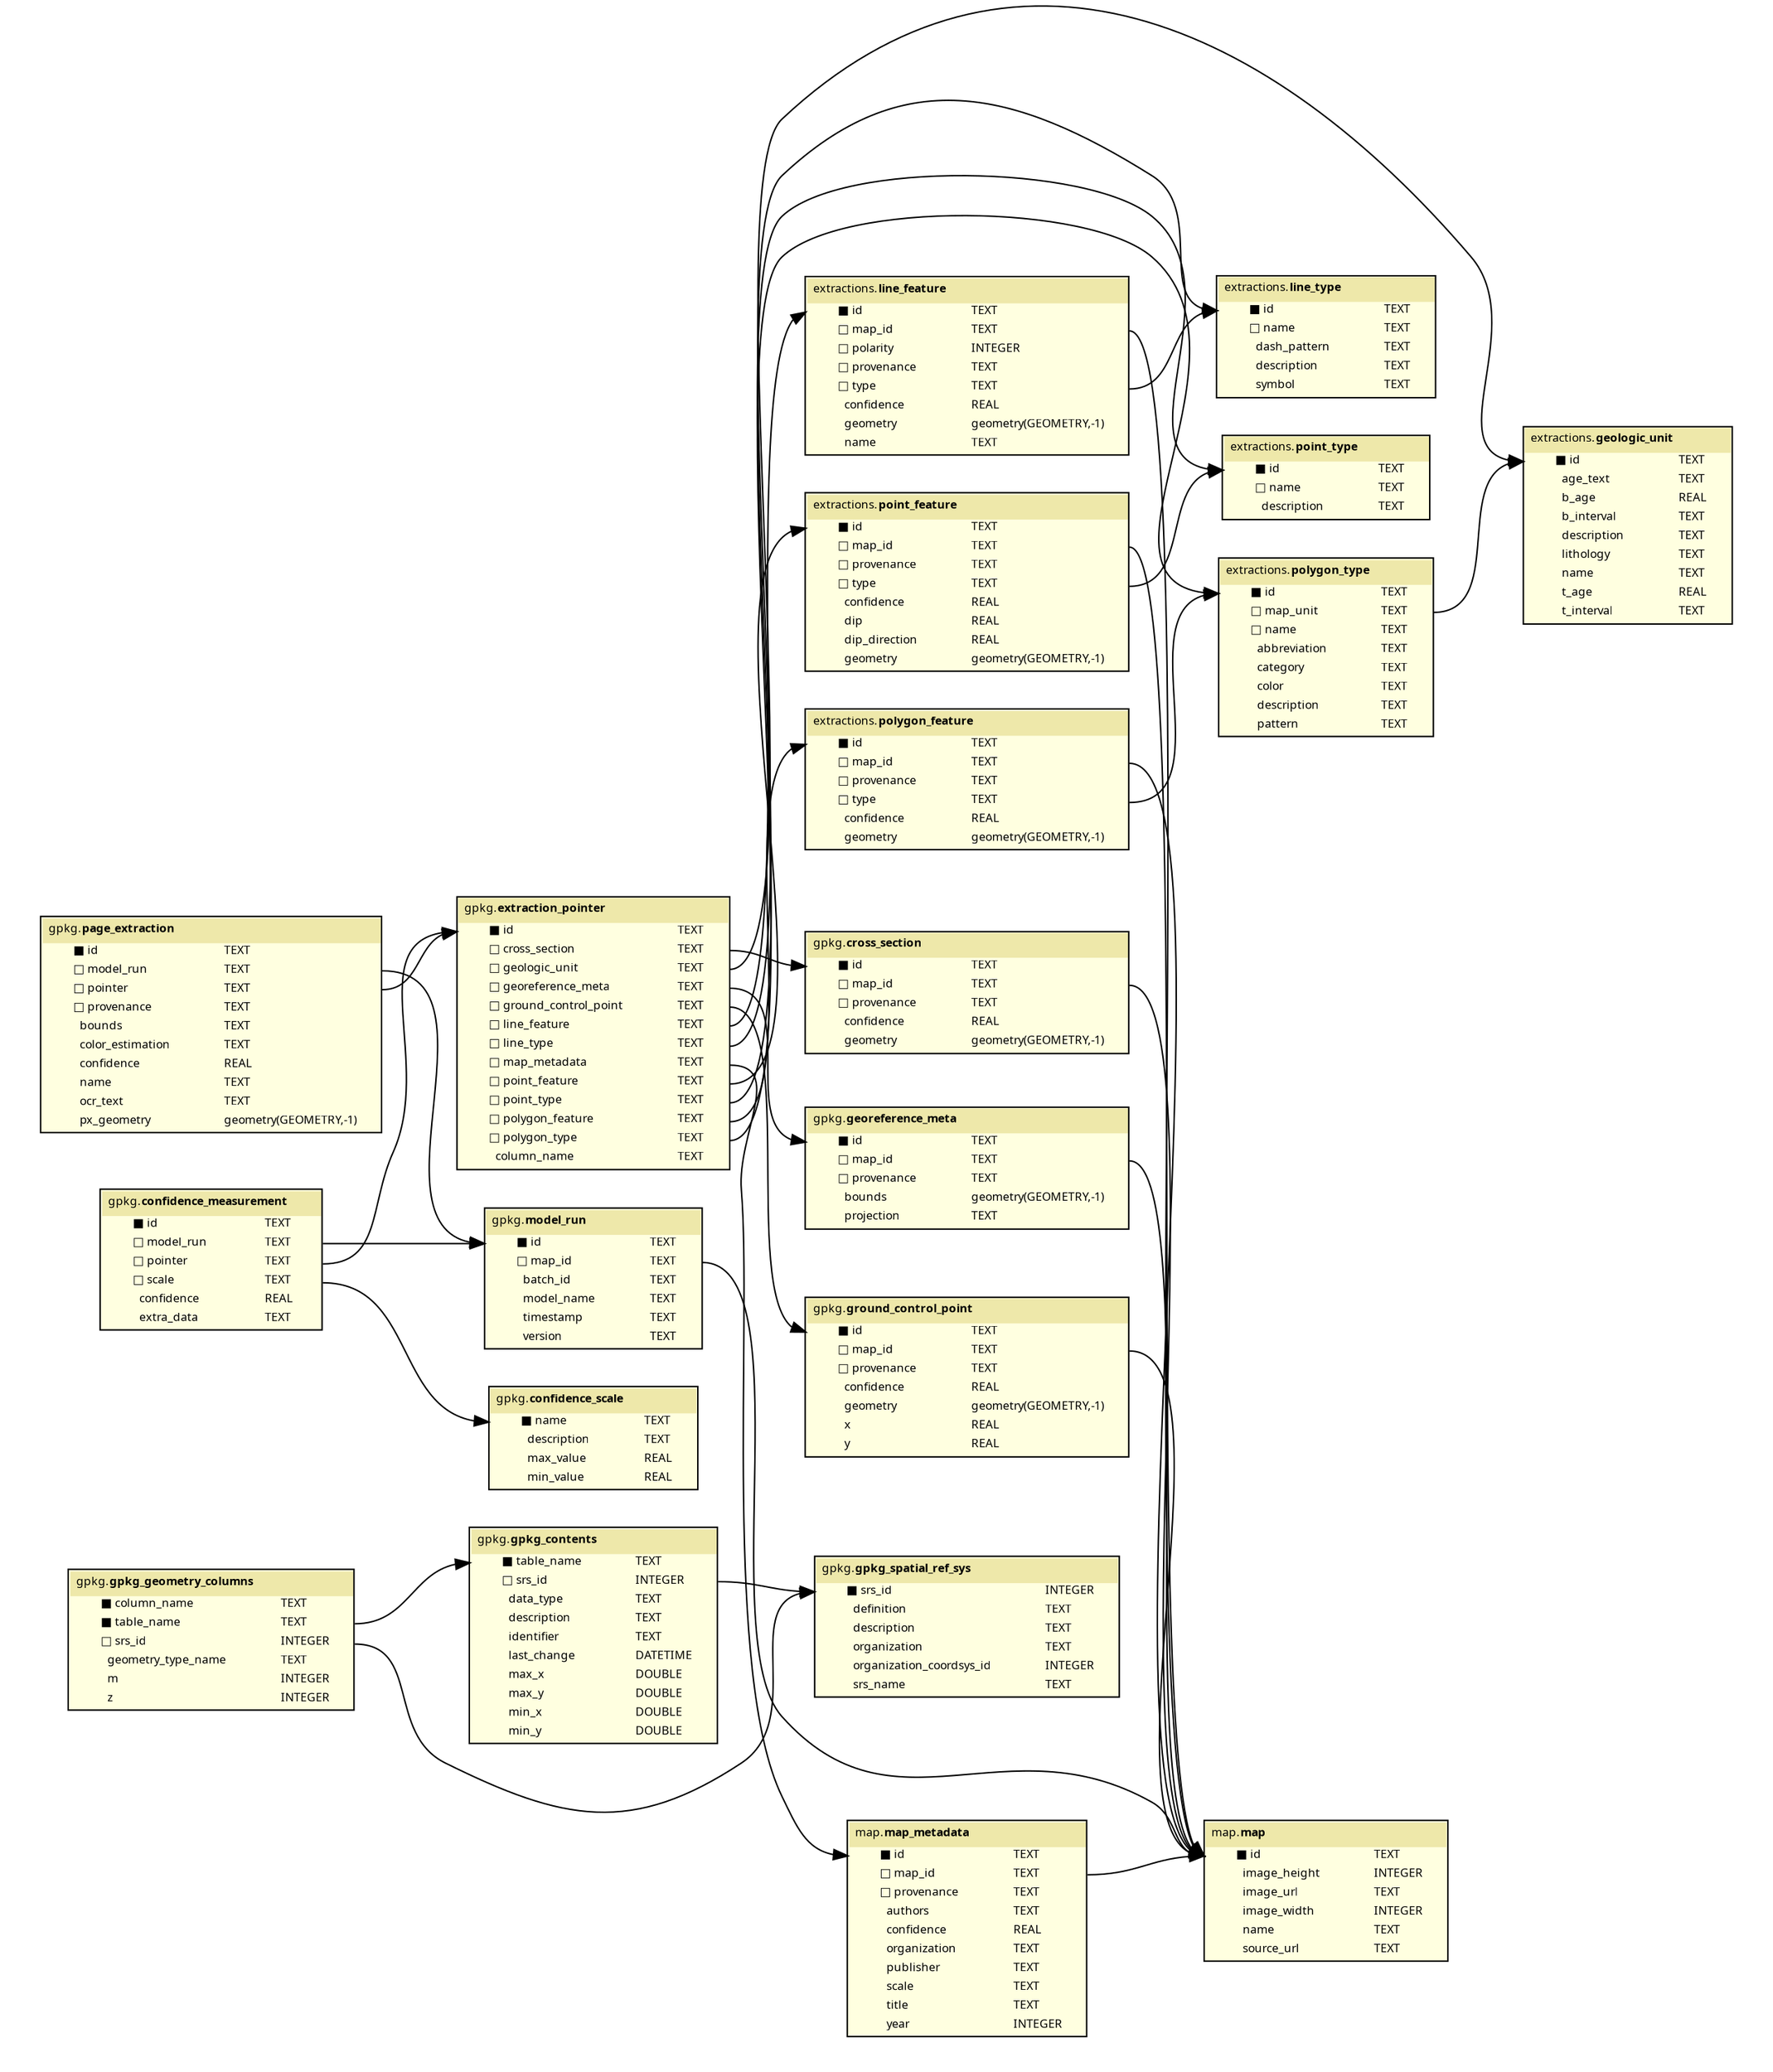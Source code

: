 /*
 Incorporating fixes from
 https://spin.atomicobject.com/2017/11/15/table-rel-diagrams-graphviz/
*/
digraph G {
  fontname = "Fira Code Regular"
  fontsize = 8
  rankdir=LR
  concentrate=true

  node [
      fontname = "Fira Code Regular"
      fontsize = 8
      shape = "plaintext"
  ]

  edge [
      fontname = "Fira Code Regular"
      fontsize = 8
  ]

subgraph cluster_1 {
    color=invis;
    model_run [label=<
    <table bgcolor="lightyellow" border="1" cellborder="0" cellspacing="0">
      <tr>
        <td colspan="2" cellpadding="4" align="left" bgcolor="palegoldenrod"><font face="Fira Code Regular" color="black">gpkg.</font><font face="Fira Code Bold" color="black">model_run</font>
        </td>
      </tr><tr>
      <td align="left" border="0" port="id_in">
        <font face="Fira Code Medium">■ id</font>
      </td>
      <td align="left" port="id_out">
        <font face="Fira Code Regular">TEXT</font>
      </td>
    </tr> <tr>
      <td align="left" border="0" port="map_id_in">
        <font face="Fira Code Medium">□ map_id</font>
      </td>
      <td align="left" port="map_id_out">
        <font face="Fira Code Regular">TEXT</font>
      </td>
    </tr> <tr>
      <td align="left" border="0" port="batch_id_in">
        <font face="Fira Code Medium">  batch_id</font>
      </td>
      <td align="left" port="batch_id_out">
        <font face="Fira Code Regular">TEXT</font>
      </td>
    </tr> <tr>
      <td align="left" border="0" port="model_name_in">
        <font face="Fira Code Medium">  model_name</font>
      </td>
      <td align="left" port="model_name_out">
        <font face="Fira Code Regular">TEXT</font>
      </td>
    </tr> <tr>
      <td align="left" border="0" port="timestamp_in">
        <font face="Fira Code Medium">  timestamp</font>
      </td>
      <td align="left" port="timestamp_out">
        <font face="Fira Code Regular">TEXT</font>
      </td>
    </tr> <tr>
      <td align="left" border="0" port="version_in">
        <font face="Fira Code Medium">  version</font>
      </td>
      <td align="left" port="version_out">
        <font face="Fira Code Regular">TEXT</font>
      </td>
    </tr>
    </table>
    >]

    confidence_scale [label=<
    <table bgcolor="lightyellow" border="1" cellborder="0" cellspacing="0">
      <tr>
        <td colspan="2" cellpadding="4" align="left" bgcolor="palegoldenrod"><font face="Fira Code Regular" color="black">gpkg.</font><font face="Fira Code Bold" color="black">confidence_scale</font>
        </td>
      </tr><tr>
      <td align="left" border="0" port="name_in">
        <font face="Fira Code Medium">■ name</font>
      </td>
      <td align="left" port="name_out">
        <font face="Fira Code Regular">TEXT</font>
      </td>
    </tr> <tr>
      <td align="left" border="0" port="description_in">
        <font face="Fira Code Medium">  description</font>
      </td>
      <td align="left" port="description_out">
        <font face="Fira Code Regular">TEXT</font>
      </td>
    </tr> <tr>
      <td align="left" border="0" port="max_value_in">
        <font face="Fira Code Medium">  max_value</font>
      </td>
      <td align="left" port="max_value_out">
        <font face="Fira Code Regular">REAL</font>
      </td>
    </tr> <tr>
      <td align="left" border="0" port="min_value_in">
        <font face="Fira Code Medium">  min_value</font>
      </td>
      <td align="left" port="min_value_out">
        <font face="Fira Code Regular">REAL</font>
      </td>
    </tr>
    </table>
    >]

    gpkg_spatial_ref_sys [label=<
    <table bgcolor="lightyellow" border="1" cellborder="0" cellspacing="0">
      <tr>
        <td colspan="2" cellpadding="4" align="left" bgcolor="palegoldenrod"><font face="Fira Code Regular" color="black">gpkg.</font><font face="Fira Code Bold" color="black">gpkg_spatial_ref_sys</font>
        </td>
      </tr><tr>
      <td align="left" border="0" port="srs_id_in">
        <font face="Fira Code Medium">■ srs_id</font>
      </td>
      <td align="left" port="srs_id_out">
        <font face="Fira Code Regular">INTEGER</font>
      </td>
    </tr> <tr>
      <td align="left" border="0" port="definition_in">
        <font face="Fira Code Medium">  definition</font>
      </td>
      <td align="left" port="definition_out">
        <font face="Fira Code Regular">TEXT</font>
      </td>
    </tr> <tr>
      <td align="left" border="0" port="description_in">
        <font face="Fira Code Medium">  description</font>
      </td>
      <td align="left" port="description_out">
        <font face="Fira Code Regular">TEXT</font>
      </td>
    </tr> <tr>
      <td align="left" border="0" port="organization_in">
        <font face="Fira Code Medium">  organization</font>
      </td>
      <td align="left" port="organization_out">
        <font face="Fira Code Regular">TEXT</font>
      </td>
    </tr> <tr>
      <td align="left" border="0" port="organization_coordsys_id_in">
        <font face="Fira Code Medium">  organization_coordsys_id</font>
      </td>
      <td align="left" port="organization_coordsys_id_out">
        <font face="Fira Code Regular">INTEGER</font>
      </td>
    </tr> <tr>
      <td align="left" border="0" port="srs_name_in">
        <font face="Fira Code Medium">  srs_name</font>
      </td>
      <td align="left" port="srs_name_out">
        <font face="Fira Code Regular">TEXT</font>
      </td>
    </tr>
    </table>
    >]

    gpkg_geometry_columns [label=<
    <table bgcolor="lightyellow" border="1" cellborder="0" cellspacing="0">
      <tr>
        <td colspan="2" cellpadding="4" align="left" bgcolor="palegoldenrod"><font face="Fira Code Regular" color="black">gpkg.</font><font face="Fira Code Bold" color="black">gpkg_geometry_columns</font>
        </td>
      </tr><tr>
      <td align="left" border="0" port="column_name_in">
        <font face="Fira Code Medium">■ column_name</font>
      </td>
      <td align="left" port="column_name_out">
        <font face="Fira Code Regular">TEXT</font>
      </td>
    </tr> <tr>
      <td align="left" border="0" port="table_name_in">
        <font face="Fira Code Medium">■ table_name</font>
      </td>
      <td align="left" port="table_name_out">
        <font face="Fira Code Regular">TEXT</font>
      </td>
    </tr> <tr>
      <td align="left" border="0" port="srs_id_in">
        <font face="Fira Code Medium">□ srs_id</font>
      </td>
      <td align="left" port="srs_id_out">
        <font face="Fira Code Regular">INTEGER</font>
      </td>
    </tr> <tr>
      <td align="left" border="0" port="geometry_type_name_in">
        <font face="Fira Code Medium">  geometry_type_name</font>
      </td>
      <td align="left" port="geometry_type_name_out">
        <font face="Fira Code Regular">TEXT</font>
      </td>
    </tr> <tr>
      <td align="left" border="0" port="m_in">
        <font face="Fira Code Medium">  m</font>
      </td>
      <td align="left" port="m_out">
        <font face="Fira Code Regular">INTEGER</font>
      </td>
    </tr> <tr>
      <td align="left" border="0" port="z_in">
        <font face="Fira Code Medium">  z</font>
      </td>
      <td align="left" port="z_out">
        <font face="Fira Code Regular">INTEGER</font>
      </td>
    </tr>
    </table>
    >]

    extraction_pointer [label=<
    <table bgcolor="lightyellow" border="1" cellborder="0" cellspacing="0">
      <tr>
        <td colspan="2" cellpadding="4" align="left" bgcolor="palegoldenrod"><font face="Fira Code Regular" color="black">gpkg.</font><font face="Fira Code Bold" color="black">extraction_pointer</font>
        </td>
      </tr><tr>
      <td align="left" border="0" port="id_in">
        <font face="Fira Code Medium">■ id</font>
      </td>
      <td align="left" port="id_out">
        <font face="Fira Code Regular">TEXT</font>
      </td>
    </tr> <tr>
      <td align="left" border="0" port="cross_section_in">
        <font face="Fira Code Medium">□ cross_section</font>
      </td>
      <td align="left" port="cross_section_out">
        <font face="Fira Code Regular">TEXT</font>
      </td>
    </tr> <tr>
      <td align="left" border="0" port="geologic_unit_in">
        <font face="Fira Code Medium">□ geologic_unit</font>
      </td>
      <td align="left" port="geologic_unit_out">
        <font face="Fira Code Regular">TEXT</font>
      </td>
    </tr> <tr>
      <td align="left" border="0" port="georeference_meta_in">
        <font face="Fira Code Medium">□ georeference_meta</font>
      </td>
      <td align="left" port="georeference_meta_out">
        <font face="Fira Code Regular">TEXT</font>
      </td>
    </tr> <tr>
      <td align="left" border="0" port="ground_control_point_in">
        <font face="Fira Code Medium">□ ground_control_point</font>
      </td>
      <td align="left" port="ground_control_point_out">
        <font face="Fira Code Regular">TEXT</font>
      </td>
    </tr> <tr>
      <td align="left" border="0" port="line_feature_in">
        <font face="Fira Code Medium">□ line_feature</font>
      </td>
      <td align="left" port="line_feature_out">
        <font face="Fira Code Regular">TEXT</font>
      </td>
    </tr> <tr>
      <td align="left" border="0" port="line_type_in">
        <font face="Fira Code Medium">□ line_type</font>
      </td>
      <td align="left" port="line_type_out">
        <font face="Fira Code Regular">TEXT</font>
      </td>
    </tr> <tr>
      <td align="left" border="0" port="map_metadata_in">
        <font face="Fira Code Medium">□ map_metadata</font>
      </td>
      <td align="left" port="map_metadata_out">
        <font face="Fira Code Regular">TEXT</font>
      </td>
    </tr> <tr>
      <td align="left" border="0" port="point_feature_in">
        <font face="Fira Code Medium">□ point_feature</font>
      </td>
      <td align="left" port="point_feature_out">
        <font face="Fira Code Regular">TEXT</font>
      </td>
    </tr> <tr>
      <td align="left" border="0" port="point_type_in">
        <font face="Fira Code Medium">□ point_type</font>
      </td>
      <td align="left" port="point_type_out">
        <font face="Fira Code Regular">TEXT</font>
      </td>
    </tr> <tr>
      <td align="left" border="0" port="polygon_feature_in">
        <font face="Fira Code Medium">□ polygon_feature</font>
      </td>
      <td align="left" port="polygon_feature_out">
        <font face="Fira Code Regular">TEXT</font>
      </td>
    </tr> <tr>
      <td align="left" border="0" port="polygon_type_in">
        <font face="Fira Code Medium">□ polygon_type</font>
      </td>
      <td align="left" port="polygon_type_out">
        <font face="Fira Code Regular">TEXT</font>
      </td>
    </tr> <tr>
      <td align="left" border="0" port="column_name_in">
        <font face="Fira Code Medium">  column_name</font>
      </td>
      <td align="left" port="column_name_out">
        <font face="Fira Code Regular">TEXT</font>
      </td>
    </tr>
    </table>
    >]

    gpkg_contents [label=<
    <table bgcolor="lightyellow" border="1" cellborder="0" cellspacing="0">
      <tr>
        <td colspan="2" cellpadding="4" align="left" bgcolor="palegoldenrod"><font face="Fira Code Regular" color="black">gpkg.</font><font face="Fira Code Bold" color="black">gpkg_contents</font>
        </td>
      </tr><tr>
      <td align="left" border="0" port="table_name_in">
        <font face="Fira Code Medium">■ table_name</font>
      </td>
      <td align="left" port="table_name_out">
        <font face="Fira Code Regular">TEXT</font>
      </td>
    </tr> <tr>
      <td align="left" border="0" port="srs_id_in">
        <font face="Fira Code Medium">□ srs_id</font>
      </td>
      <td align="left" port="srs_id_out">
        <font face="Fira Code Regular">INTEGER</font>
      </td>
    </tr> <tr>
      <td align="left" border="0" port="data_type_in">
        <font face="Fira Code Medium">  data_type</font>
      </td>
      <td align="left" port="data_type_out">
        <font face="Fira Code Regular">TEXT</font>
      </td>
    </tr> <tr>
      <td align="left" border="0" port="description_in">
        <font face="Fira Code Medium">  description</font>
      </td>
      <td align="left" port="description_out">
        <font face="Fira Code Regular">TEXT</font>
      </td>
    </tr> <tr>
      <td align="left" border="0" port="identifier_in">
        <font face="Fira Code Medium">  identifier</font>
      </td>
      <td align="left" port="identifier_out">
        <font face="Fira Code Regular">TEXT</font>
      </td>
    </tr> <tr>
      <td align="left" border="0" port="last_change_in">
        <font face="Fira Code Medium">  last_change</font>
      </td>
      <td align="left" port="last_change_out">
        <font face="Fira Code Regular">DATETIME</font>
      </td>
    </tr> <tr>
      <td align="left" border="0" port="max_x_in">
        <font face="Fira Code Medium">  max_x</font>
      </td>
      <td align="left" port="max_x_out">
        <font face="Fira Code Regular">DOUBLE</font>
      </td>
    </tr> <tr>
      <td align="left" border="0" port="max_y_in">
        <font face="Fira Code Medium">  max_y</font>
      </td>
      <td align="left" port="max_y_out">
        <font face="Fira Code Regular">DOUBLE</font>
      </td>
    </tr> <tr>
      <td align="left" border="0" port="min_x_in">
        <font face="Fira Code Medium">  min_x</font>
      </td>
      <td align="left" port="min_x_out">
        <font face="Fira Code Regular">DOUBLE</font>
      </td>
    </tr> <tr>
      <td align="left" border="0" port="min_y_in">
        <font face="Fira Code Medium">  min_y</font>
      </td>
      <td align="left" port="min_y_out">
        <font face="Fira Code Regular">DOUBLE</font>
      </td>
    </tr>
    </table>
    >]

    georeference_meta [label=<
    <table bgcolor="lightyellow" border="1" cellborder="0" cellspacing="0">
      <tr>
        <td colspan="2" cellpadding="4" align="left" bgcolor="palegoldenrod"><font face="Fira Code Regular" color="black">gpkg.</font><font face="Fira Code Bold" color="black">georeference_meta</font>
        </td>
      </tr><tr>
      <td align="left" border="0" port="id_in">
        <font face="Fira Code Medium">■ id</font>
      </td>
      <td align="left" port="id_out">
        <font face="Fira Code Regular">TEXT</font>
      </td>
    </tr> <tr>
      <td align="left" border="0" port="map_id_in">
        <font face="Fira Code Medium">□ map_id</font>
      </td>
      <td align="left" port="map_id_out">
        <font face="Fira Code Regular">TEXT</font>
      </td>
    </tr> <tr>
      <td align="left" border="0" port="provenance_in">
        <font face="Fira Code Medium">□ provenance</font>
      </td>
      <td align="left" port="provenance_out">
        <font face="Fira Code Regular">TEXT</font>
      </td>
    </tr> <tr>
      <td align="left" border="0" port="bounds_in">
        <font face="Fira Code Medium">  bounds</font>
      </td>
      <td align="left" port="bounds_out">
        <font face="Fira Code Regular">geometry(GEOMETRY,-1)</font>
      </td>
    </tr> <tr>
      <td align="left" border="0" port="projection_in">
        <font face="Fira Code Medium">  projection</font>
      </td>
      <td align="left" port="projection_out">
        <font face="Fira Code Regular">TEXT</font>
      </td>
    </tr>
    </table>
    >]

    cross_section [label=<
    <table bgcolor="lightyellow" border="1" cellborder="0" cellspacing="0">
      <tr>
        <td colspan="2" cellpadding="4" align="left" bgcolor="palegoldenrod"><font face="Fira Code Regular" color="black">gpkg.</font><font face="Fira Code Bold" color="black">cross_section</font>
        </td>
      </tr><tr>
      <td align="left" border="0" port="id_in">
        <font face="Fira Code Medium">■ id</font>
      </td>
      <td align="left" port="id_out">
        <font face="Fira Code Regular">TEXT</font>
      </td>
    </tr> <tr>
      <td align="left" border="0" port="map_id_in">
        <font face="Fira Code Medium">□ map_id</font>
      </td>
      <td align="left" port="map_id_out">
        <font face="Fira Code Regular">TEXT</font>
      </td>
    </tr> <tr>
      <td align="left" border="0" port="provenance_in">
        <font face="Fira Code Medium">□ provenance</font>
      </td>
      <td align="left" port="provenance_out">
        <font face="Fira Code Regular">TEXT</font>
      </td>
    </tr> <tr>
      <td align="left" border="0" port="confidence_in">
        <font face="Fira Code Medium">  confidence</font>
      </td>
      <td align="left" port="confidence_out">
        <font face="Fira Code Regular">REAL</font>
      </td>
    </tr> <tr>
      <td align="left" border="0" port="geometry_in">
        <font face="Fira Code Medium">  geometry</font>
      </td>
      <td align="left" port="geometry_out">
        <font face="Fira Code Regular">geometry(GEOMETRY,-1)</font>
      </td>
    </tr>
    </table>
    >]

    page_extraction [label=<
    <table bgcolor="lightyellow" border="1" cellborder="0" cellspacing="0">
      <tr>
        <td colspan="2" cellpadding="4" align="left" bgcolor="palegoldenrod"><font face="Fira Code Regular" color="black">gpkg.</font><font face="Fira Code Bold" color="black">page_extraction</font>
        </td>
      </tr><tr>
      <td align="left" border="0" port="id_in">
        <font face="Fira Code Medium">■ id</font>
      </td>
      <td align="left" port="id_out">
        <font face="Fira Code Regular">TEXT</font>
      </td>
    </tr> <tr>
      <td align="left" border="0" port="model_run_in">
        <font face="Fira Code Medium">□ model_run</font>
      </td>
      <td align="left" port="model_run_out">
        <font face="Fira Code Regular">TEXT</font>
      </td>
    </tr> <tr>
      <td align="left" border="0" port="pointer_in">
        <font face="Fira Code Medium">□ pointer</font>
      </td>
      <td align="left" port="pointer_out">
        <font face="Fira Code Regular">TEXT</font>
      </td>
    </tr> <tr>
      <td align="left" border="0" port="provenance_in">
        <font face="Fira Code Medium">□ provenance</font>
      </td>
      <td align="left" port="provenance_out">
        <font face="Fira Code Regular">TEXT</font>
      </td>
    </tr> <tr>
      <td align="left" border="0" port="bounds_in">
        <font face="Fira Code Medium">  bounds</font>
      </td>
      <td align="left" port="bounds_out">
        <font face="Fira Code Regular">TEXT</font>
      </td>
    </tr> <tr>
      <td align="left" border="0" port="color_estimation_in">
        <font face="Fira Code Medium">  color_estimation</font>
      </td>
      <td align="left" port="color_estimation_out">
        <font face="Fira Code Regular">TEXT</font>
      </td>
    </tr> <tr>
      <td align="left" border="0" port="confidence_in">
        <font face="Fira Code Medium">  confidence</font>
      </td>
      <td align="left" port="confidence_out">
        <font face="Fira Code Regular">REAL</font>
      </td>
    </tr> <tr>
      <td align="left" border="0" port="name_in">
        <font face="Fira Code Medium">  name</font>
      </td>
      <td align="left" port="name_out">
        <font face="Fira Code Regular">TEXT</font>
      </td>
    </tr> <tr>
      <td align="left" border="0" port="ocr_text_in">
        <font face="Fira Code Medium">  ocr_text</font>
      </td>
      <td align="left" port="ocr_text_out">
        <font face="Fira Code Regular">TEXT</font>
      </td>
    </tr> <tr>
      <td align="left" border="0" port="px_geometry_in">
        <font face="Fira Code Medium">  px_geometry</font>
      </td>
      <td align="left" port="px_geometry_out">
        <font face="Fira Code Regular">geometry(GEOMETRY,-1)</font>
      </td>
    </tr>
    </table>
    >]

    confidence_measurement [label=<
    <table bgcolor="lightyellow" border="1" cellborder="0" cellspacing="0">
      <tr>
        <td colspan="2" cellpadding="4" align="left" bgcolor="palegoldenrod"><font face="Fira Code Regular" color="black">gpkg.</font><font face="Fira Code Bold" color="black">confidence_measurement</font>
        </td>
      </tr><tr>
      <td align="left" border="0" port="id_in">
        <font face="Fira Code Medium">■ id</font>
      </td>
      <td align="left" port="id_out">
        <font face="Fira Code Regular">TEXT</font>
      </td>
    </tr> <tr>
      <td align="left" border="0" port="model_run_in">
        <font face="Fira Code Medium">□ model_run</font>
      </td>
      <td align="left" port="model_run_out">
        <font face="Fira Code Regular">TEXT</font>
      </td>
    </tr> <tr>
      <td align="left" border="0" port="pointer_in">
        <font face="Fira Code Medium">□ pointer</font>
      </td>
      <td align="left" port="pointer_out">
        <font face="Fira Code Regular">TEXT</font>
      </td>
    </tr> <tr>
      <td align="left" border="0" port="scale_in">
        <font face="Fira Code Medium">□ scale</font>
      </td>
      <td align="left" port="scale_out">
        <font face="Fira Code Regular">TEXT</font>
      </td>
    </tr> <tr>
      <td align="left" border="0" port="confidence_in">
        <font face="Fira Code Medium">  confidence</font>
      </td>
      <td align="left" port="confidence_out">
        <font face="Fira Code Regular">REAL</font>
      </td>
    </tr> <tr>
      <td align="left" border="0" port="extra_data_in">
        <font face="Fira Code Medium">  extra_data</font>
      </td>
      <td align="left" port="extra_data_out">
        <font face="Fira Code Regular">TEXT</font>
      </td>
    </tr>
    </table>
    >]

    ground_control_point [label=<
    <table bgcolor="lightyellow" border="1" cellborder="0" cellspacing="0">
      <tr>
        <td colspan="2" cellpadding="4" align="left" bgcolor="palegoldenrod"><font face="Fira Code Regular" color="black">gpkg.</font><font face="Fira Code Bold" color="black">ground_control_point</font>
        </td>
      </tr><tr>
      <td align="left" border="0" port="id_in">
        <font face="Fira Code Medium">■ id</font>
      </td>
      <td align="left" port="id_out">
        <font face="Fira Code Regular">TEXT</font>
      </td>
    </tr> <tr>
      <td align="left" border="0" port="map_id_in">
        <font face="Fira Code Medium">□ map_id</font>
      </td>
      <td align="left" port="map_id_out">
        <font face="Fira Code Regular">TEXT</font>
      </td>
    </tr> <tr>
      <td align="left" border="0" port="provenance_in">
        <font face="Fira Code Medium">□ provenance</font>
      </td>
      <td align="left" port="provenance_out">
        <font face="Fira Code Regular">TEXT</font>
      </td>
    </tr> <tr>
      <td align="left" border="0" port="confidence_in">
        <font face="Fira Code Medium">  confidence</font>
      </td>
      <td align="left" port="confidence_out">
        <font face="Fira Code Regular">REAL</font>
      </td>
    </tr> <tr>
      <td align="left" border="0" port="geometry_in">
        <font face="Fira Code Medium">  geometry</font>
      </td>
      <td align="left" port="geometry_out">
        <font face="Fira Code Regular">geometry(GEOMETRY,-1)</font>
      </td>
    </tr> <tr>
      <td align="left" border="0" port="x_in">
        <font face="Fira Code Medium">  x</font>
      </td>
      <td align="left" port="x_out">
        <font face="Fira Code Regular">REAL</font>
      </td>
    </tr> <tr>
      <td align="left" border="0" port="y_in">
        <font face="Fira Code Medium">  y</font>
      </td>
      <td align="left" port="y_out">
        <font face="Fira Code Regular">REAL</font>
      </td>
    </tr>
    </table>
    >]

  }subgraph cluster_2 {
    color=invis;
    line_type [label=<
    <table bgcolor="lightyellow" border="1" cellborder="0" cellspacing="0">
      <tr>
        <td colspan="2" cellpadding="4" align="left" bgcolor="palegoldenrod"><font face="Fira Code Regular" color="black">extractions.</font><font face="Fira Code Bold" color="black">line_type</font>
        </td>
      </tr><tr>
      <td align="left" border="0" port="id_in">
        <font face="Fira Code Medium">■ id</font>
      </td>
      <td align="left" port="id_out">
        <font face="Fira Code Regular">TEXT</font>
      </td>
    </tr> <tr>
      <td align="left" border="0" port="name_in">
        <font face="Fira Code Medium">□ name</font>
      </td>
      <td align="left" port="name_out">
        <font face="Fira Code Regular">TEXT</font>
      </td>
    </tr> <tr>
      <td align="left" border="0" port="dash_pattern_in">
        <font face="Fira Code Medium">  dash_pattern</font>
      </td>
      <td align="left" port="dash_pattern_out">
        <font face="Fira Code Regular">TEXT</font>
      </td>
    </tr> <tr>
      <td align="left" border="0" port="description_in">
        <font face="Fira Code Medium">  description</font>
      </td>
      <td align="left" port="description_out">
        <font face="Fira Code Regular">TEXT</font>
      </td>
    </tr> <tr>
      <td align="left" border="0" port="symbol_in">
        <font face="Fira Code Medium">  symbol</font>
      </td>
      <td align="left" port="symbol_out">
        <font face="Fira Code Regular">TEXT</font>
      </td>
    </tr>
    </table>
    >]

    geologic_unit [label=<
    <table bgcolor="lightyellow" border="1" cellborder="0" cellspacing="0">
      <tr>
        <td colspan="2" cellpadding="4" align="left" bgcolor="palegoldenrod"><font face="Fira Code Regular" color="black">extractions.</font><font face="Fira Code Bold" color="black">geologic_unit</font>
        </td>
      </tr><tr>
      <td align="left" border="0" port="id_in">
        <font face="Fira Code Medium">■ id</font>
      </td>
      <td align="left" port="id_out">
        <font face="Fira Code Regular">TEXT</font>
      </td>
    </tr> <tr>
      <td align="left" border="0" port="age_text_in">
        <font face="Fira Code Medium">  age_text</font>
      </td>
      <td align="left" port="age_text_out">
        <font face="Fira Code Regular">TEXT</font>
      </td>
    </tr> <tr>
      <td align="left" border="0" port="b_age_in">
        <font face="Fira Code Medium">  b_age</font>
      </td>
      <td align="left" port="b_age_out">
        <font face="Fira Code Regular">REAL</font>
      </td>
    </tr> <tr>
      <td align="left" border="0" port="b_interval_in">
        <font face="Fira Code Medium">  b_interval</font>
      </td>
      <td align="left" port="b_interval_out">
        <font face="Fira Code Regular">TEXT</font>
      </td>
    </tr> <tr>
      <td align="left" border="0" port="description_in">
        <font face="Fira Code Medium">  description</font>
      </td>
      <td align="left" port="description_out">
        <font face="Fira Code Regular">TEXT</font>
      </td>
    </tr> <tr>
      <td align="left" border="0" port="lithology_in">
        <font face="Fira Code Medium">  lithology</font>
      </td>
      <td align="left" port="lithology_out">
        <font face="Fira Code Regular">TEXT</font>
      </td>
    </tr> <tr>
      <td align="left" border="0" port="name_in">
        <font face="Fira Code Medium">  name</font>
      </td>
      <td align="left" port="name_out">
        <font face="Fira Code Regular">TEXT</font>
      </td>
    </tr> <tr>
      <td align="left" border="0" port="t_age_in">
        <font face="Fira Code Medium">  t_age</font>
      </td>
      <td align="left" port="t_age_out">
        <font face="Fira Code Regular">REAL</font>
      </td>
    </tr> <tr>
      <td align="left" border="0" port="t_interval_in">
        <font face="Fira Code Medium">  t_interval</font>
      </td>
      <td align="left" port="t_interval_out">
        <font face="Fira Code Regular">TEXT</font>
      </td>
    </tr>
    </table>
    >]

    point_feature [label=<
    <table bgcolor="lightyellow" border="1" cellborder="0" cellspacing="0">
      <tr>
        <td colspan="2" cellpadding="4" align="left" bgcolor="palegoldenrod"><font face="Fira Code Regular" color="black">extractions.</font><font face="Fira Code Bold" color="black">point_feature</font>
        </td>
      </tr><tr>
      <td align="left" border="0" port="id_in">
        <font face="Fira Code Medium">■ id</font>
      </td>
      <td align="left" port="id_out">
        <font face="Fira Code Regular">TEXT</font>
      </td>
    </tr> <tr>
      <td align="left" border="0" port="map_id_in">
        <font face="Fira Code Medium">□ map_id</font>
      </td>
      <td align="left" port="map_id_out">
        <font face="Fira Code Regular">TEXT</font>
      </td>
    </tr> <tr>
      <td align="left" border="0" port="provenance_in">
        <font face="Fira Code Medium">□ provenance</font>
      </td>
      <td align="left" port="provenance_out">
        <font face="Fira Code Regular">TEXT</font>
      </td>
    </tr> <tr>
      <td align="left" border="0" port="type_in">
        <font face="Fira Code Medium">□ type</font>
      </td>
      <td align="left" port="type_out">
        <font face="Fira Code Regular">TEXT</font>
      </td>
    </tr> <tr>
      <td align="left" border="0" port="confidence_in">
        <font face="Fira Code Medium">  confidence</font>
      </td>
      <td align="left" port="confidence_out">
        <font face="Fira Code Regular">REAL</font>
      </td>
    </tr> <tr>
      <td align="left" border="0" port="dip_in">
        <font face="Fira Code Medium">  dip</font>
      </td>
      <td align="left" port="dip_out">
        <font face="Fira Code Regular">REAL</font>
      </td>
    </tr> <tr>
      <td align="left" border="0" port="dip_direction_in">
        <font face="Fira Code Medium">  dip_direction</font>
      </td>
      <td align="left" port="dip_direction_out">
        <font face="Fira Code Regular">REAL</font>
      </td>
    </tr> <tr>
      <td align="left" border="0" port="geometry_in">
        <font face="Fira Code Medium">  geometry</font>
      </td>
      <td align="left" port="geometry_out">
        <font face="Fira Code Regular">geometry(GEOMETRY,-1)</font>
      </td>
    </tr>
    </table>
    >]

    polygon_type [label=<
    <table bgcolor="lightyellow" border="1" cellborder="0" cellspacing="0">
      <tr>
        <td colspan="2" cellpadding="4" align="left" bgcolor="palegoldenrod"><font face="Fira Code Regular" color="black">extractions.</font><font face="Fira Code Bold" color="black">polygon_type</font>
        </td>
      </tr><tr>
      <td align="left" border="0" port="id_in">
        <font face="Fira Code Medium">■ id</font>
      </td>
      <td align="left" port="id_out">
        <font face="Fira Code Regular">TEXT</font>
      </td>
    </tr> <tr>
      <td align="left" border="0" port="map_unit_in">
        <font face="Fira Code Medium">□ map_unit</font>
      </td>
      <td align="left" port="map_unit_out">
        <font face="Fira Code Regular">TEXT</font>
      </td>
    </tr> <tr>
      <td align="left" border="0" port="name_in">
        <font face="Fira Code Medium">□ name</font>
      </td>
      <td align="left" port="name_out">
        <font face="Fira Code Regular">TEXT</font>
      </td>
    </tr> <tr>
      <td align="left" border="0" port="abbreviation_in">
        <font face="Fira Code Medium">  abbreviation</font>
      </td>
      <td align="left" port="abbreviation_out">
        <font face="Fira Code Regular">TEXT</font>
      </td>
    </tr> <tr>
      <td align="left" border="0" port="category_in">
        <font face="Fira Code Medium">  category</font>
      </td>
      <td align="left" port="category_out">
        <font face="Fira Code Regular">TEXT</font>
      </td>
    </tr> <tr>
      <td align="left" border="0" port="color_in">
        <font face="Fira Code Medium">  color</font>
      </td>
      <td align="left" port="color_out">
        <font face="Fira Code Regular">TEXT</font>
      </td>
    </tr> <tr>
      <td align="left" border="0" port="description_in">
        <font face="Fira Code Medium">  description</font>
      </td>
      <td align="left" port="description_out">
        <font face="Fira Code Regular">TEXT</font>
      </td>
    </tr> <tr>
      <td align="left" border="0" port="pattern_in">
        <font face="Fira Code Medium">  pattern</font>
      </td>
      <td align="left" port="pattern_out">
        <font face="Fira Code Regular">TEXT</font>
      </td>
    </tr>
    </table>
    >]

    polygon_feature [label=<
    <table bgcolor="lightyellow" border="1" cellborder="0" cellspacing="0">
      <tr>
        <td colspan="2" cellpadding="4" align="left" bgcolor="palegoldenrod"><font face="Fira Code Regular" color="black">extractions.</font><font face="Fira Code Bold" color="black">polygon_feature</font>
        </td>
      </tr><tr>
      <td align="left" border="0" port="id_in">
        <font face="Fira Code Medium">■ id</font>
      </td>
      <td align="left" port="id_out">
        <font face="Fira Code Regular">TEXT</font>
      </td>
    </tr> <tr>
      <td align="left" border="0" port="map_id_in">
        <font face="Fira Code Medium">□ map_id</font>
      </td>
      <td align="left" port="map_id_out">
        <font face="Fira Code Regular">TEXT</font>
      </td>
    </tr> <tr>
      <td align="left" border="0" port="provenance_in">
        <font face="Fira Code Medium">□ provenance</font>
      </td>
      <td align="left" port="provenance_out">
        <font face="Fira Code Regular">TEXT</font>
      </td>
    </tr> <tr>
      <td align="left" border="0" port="type_in">
        <font face="Fira Code Medium">□ type</font>
      </td>
      <td align="left" port="type_out">
        <font face="Fira Code Regular">TEXT</font>
      </td>
    </tr> <tr>
      <td align="left" border="0" port="confidence_in">
        <font face="Fira Code Medium">  confidence</font>
      </td>
      <td align="left" port="confidence_out">
        <font face="Fira Code Regular">REAL</font>
      </td>
    </tr> <tr>
      <td align="left" border="0" port="geometry_in">
        <font face="Fira Code Medium">  geometry</font>
      </td>
      <td align="left" port="geometry_out">
        <font face="Fira Code Regular">geometry(GEOMETRY,-1)</font>
      </td>
    </tr>
    </table>
    >]

    line_feature [label=<
    <table bgcolor="lightyellow" border="1" cellborder="0" cellspacing="0">
      <tr>
        <td colspan="2" cellpadding="4" align="left" bgcolor="palegoldenrod"><font face="Fira Code Regular" color="black">extractions.</font><font face="Fira Code Bold" color="black">line_feature</font>
        </td>
      </tr><tr>
      <td align="left" border="0" port="id_in">
        <font face="Fira Code Medium">■ id</font>
      </td>
      <td align="left" port="id_out">
        <font face="Fira Code Regular">TEXT</font>
      </td>
    </tr> <tr>
      <td align="left" border="0" port="map_id_in">
        <font face="Fira Code Medium">□ map_id</font>
      </td>
      <td align="left" port="map_id_out">
        <font face="Fira Code Regular">TEXT</font>
      </td>
    </tr> <tr>
      <td align="left" border="0" port="polarity_in">
        <font face="Fira Code Medium">□ polarity</font>
      </td>
      <td align="left" port="polarity_out">
        <font face="Fira Code Regular">INTEGER</font>
      </td>
    </tr> <tr>
      <td align="left" border="0" port="provenance_in">
        <font face="Fira Code Medium">□ provenance</font>
      </td>
      <td align="left" port="provenance_out">
        <font face="Fira Code Regular">TEXT</font>
      </td>
    </tr> <tr>
      <td align="left" border="0" port="type_in">
        <font face="Fira Code Medium">□ type</font>
      </td>
      <td align="left" port="type_out">
        <font face="Fira Code Regular">TEXT</font>
      </td>
    </tr> <tr>
      <td align="left" border="0" port="confidence_in">
        <font face="Fira Code Medium">  confidence</font>
      </td>
      <td align="left" port="confidence_out">
        <font face="Fira Code Regular">REAL</font>
      </td>
    </tr> <tr>
      <td align="left" border="0" port="geometry_in">
        <font face="Fira Code Medium">  geometry</font>
      </td>
      <td align="left" port="geometry_out">
        <font face="Fira Code Regular">geometry(GEOMETRY,-1)</font>
      </td>
    </tr> <tr>
      <td align="left" border="0" port="name_in">
        <font face="Fira Code Medium">  name</font>
      </td>
      <td align="left" port="name_out">
        <font face="Fira Code Regular">TEXT</font>
      </td>
    </tr>
    </table>
    >]

    point_type [label=<
    <table bgcolor="lightyellow" border="1" cellborder="0" cellspacing="0">
      <tr>
        <td colspan="2" cellpadding="4" align="left" bgcolor="palegoldenrod"><font face="Fira Code Regular" color="black">extractions.</font><font face="Fira Code Bold" color="black">point_type</font>
        </td>
      </tr><tr>
      <td align="left" border="0" port="id_in">
        <font face="Fira Code Medium">■ id</font>
      </td>
      <td align="left" port="id_out">
        <font face="Fira Code Regular">TEXT</font>
      </td>
    </tr> <tr>
      <td align="left" border="0" port="name_in">
        <font face="Fira Code Medium">□ name</font>
      </td>
      <td align="left" port="name_out">
        <font face="Fira Code Regular">TEXT</font>
      </td>
    </tr> <tr>
      <td align="left" border="0" port="description_in">
        <font face="Fira Code Medium">  description</font>
      </td>
      <td align="left" port="description_out">
        <font face="Fira Code Regular">TEXT</font>
      </td>
    </tr>
    </table>
    >]

  }subgraph cluster_3 {
    color=invis;
    map [label=<
    <table bgcolor="lightyellow" border="1" cellborder="0" cellspacing="0">
      <tr>
        <td colspan="2" cellpadding="4" align="left" bgcolor="palegoldenrod"><font face="Fira Code Regular" color="black">map.</font><font face="Fira Code Bold" color="black">map</font>
        </td>
      </tr><tr>
      <td align="left" border="0" port="id_in">
        <font face="Fira Code Medium">■ id</font>
      </td>
      <td align="left" port="id_out">
        <font face="Fira Code Regular">TEXT</font>
      </td>
    </tr> <tr>
      <td align="left" border="0" port="image_height_in">
        <font face="Fira Code Medium">  image_height</font>
      </td>
      <td align="left" port="image_height_out">
        <font face="Fira Code Regular">INTEGER</font>
      </td>
    </tr> <tr>
      <td align="left" border="0" port="image_url_in">
        <font face="Fira Code Medium">  image_url</font>
      </td>
      <td align="left" port="image_url_out">
        <font face="Fira Code Regular">TEXT</font>
      </td>
    </tr> <tr>
      <td align="left" border="0" port="image_width_in">
        <font face="Fira Code Medium">  image_width</font>
      </td>
      <td align="left" port="image_width_out">
        <font face="Fira Code Regular">INTEGER</font>
      </td>
    </tr> <tr>
      <td align="left" border="0" port="name_in">
        <font face="Fira Code Medium">  name</font>
      </td>
      <td align="left" port="name_out">
        <font face="Fira Code Regular">TEXT</font>
      </td>
    </tr> <tr>
      <td align="left" border="0" port="source_url_in">
        <font face="Fira Code Medium">  source_url</font>
      </td>
      <td align="left" port="source_url_out">
        <font face="Fira Code Regular">TEXT</font>
      </td>
    </tr>
    </table>
    >]

    map_metadata [label=<
    <table bgcolor="lightyellow" border="1" cellborder="0" cellspacing="0">
      <tr>
        <td colspan="2" cellpadding="4" align="left" bgcolor="palegoldenrod"><font face="Fira Code Regular" color="black">map.</font><font face="Fira Code Bold" color="black">map_metadata</font>
        </td>
      </tr><tr>
      <td align="left" border="0" port="id_in">
        <font face="Fira Code Medium">■ id</font>
      </td>
      <td align="left" port="id_out">
        <font face="Fira Code Regular">TEXT</font>
      </td>
    </tr> <tr>
      <td align="left" border="0" port="map_id_in">
        <font face="Fira Code Medium">□ map_id</font>
      </td>
      <td align="left" port="map_id_out">
        <font face="Fira Code Regular">TEXT</font>
      </td>
    </tr> <tr>
      <td align="left" border="0" port="provenance_in">
        <font face="Fira Code Medium">□ provenance</font>
      </td>
      <td align="left" port="provenance_out">
        <font face="Fira Code Regular">TEXT</font>
      </td>
    </tr> <tr>
      <td align="left" border="0" port="authors_in">
        <font face="Fira Code Medium">  authors</font>
      </td>
      <td align="left" port="authors_out">
        <font face="Fira Code Regular">TEXT</font>
      </td>
    </tr> <tr>
      <td align="left" border="0" port="confidence_in">
        <font face="Fira Code Medium">  confidence</font>
      </td>
      <td align="left" port="confidence_out">
        <font face="Fira Code Regular">REAL</font>
      </td>
    </tr> <tr>
      <td align="left" border="0" port="organization_in">
        <font face="Fira Code Medium">  organization</font>
      </td>
      <td align="left" port="organization_out">
        <font face="Fira Code Regular">TEXT</font>
      </td>
    </tr> <tr>
      <td align="left" border="0" port="publisher_in">
        <font face="Fira Code Medium">  publisher</font>
      </td>
      <td align="left" port="publisher_out">
        <font face="Fira Code Regular">TEXT</font>
      </td>
    </tr> <tr>
      <td align="left" border="0" port="scale_in">
        <font face="Fira Code Medium">  scale</font>
      </td>
      <td align="left" port="scale_out">
        <font face="Fira Code Regular">TEXT</font>
      </td>
    </tr> <tr>
      <td align="left" border="0" port="title_in">
        <font face="Fira Code Medium">  title</font>
      </td>
      <td align="left" port="title_out">
        <font face="Fira Code Regular">TEXT</font>
      </td>
    </tr> <tr>
      <td align="left" border="0" port="year_in">
        <font face="Fira Code Medium">  year</font>
      </td>
      <td align="left" port="year_out">
        <font face="Fira Code Regular">INTEGER</font>
      </td>
    </tr>
    </table>
    >]

  }


edge [
  arrowhead = normal;
  arrowtail = dot;
  ]


edge [
  arrowhead = normal;
  arrowtail = dot;
  ]
model_run:map_id_out:e -> map:id_in:w
gpkg_geometry_columns:table_name_out:e -> gpkg_contents:table_name_in:w
gpkg_geometry_columns:srs_id_out:e -> gpkg_spatial_ref_sys:srs_id_in:w
extraction_pointer:geologic_unit_out:e -> geologic_unit:id_in:w
extraction_pointer:polygon_feature_out:e -> polygon_feature:id_in:w
extraction_pointer:polygon_type_out:e -> polygon_type:id_in:w
extraction_pointer:line_feature_out:e -> line_feature:id_in:w
extraction_pointer:line_type_out:e -> line_type:id_in:w
extraction_pointer:point_feature_out:e -> point_feature:id_in:w
extraction_pointer:point_type_out:e -> point_type:id_in:w
extraction_pointer:cross_section_out:e -> cross_section:id_in:w
extraction_pointer:map_metadata_out:e -> map_metadata:id_in:w
extraction_pointer:georeference_meta_out:e -> georeference_meta:id_in:w
extraction_pointer:ground_control_point_out:e -> ground_control_point:id_in:w
gpkg_contents:srs_id_out:e -> gpkg_spatial_ref_sys:srs_id_in:w
point_feature:map_id_out:e -> map:id_in:w
point_feature:type_out:e -> point_type:id_in:w
georeference_meta:map_id_out:e -> map:id_in:w
polygon_type:map_unit_out:e -> geologic_unit:id_in:w
polygon_feature:map_id_out:e -> map:id_in:w
polygon_feature:type_out:e -> polygon_type:id_in:w
cross_section:map_id_out:e -> map:id_in:w
page_extraction:pointer_out:e -> extraction_pointer:id_in:w
page_extraction:model_run_out:e -> model_run:id_in:w
line_feature:map_id_out:e -> map:id_in:w
line_feature:type_out:e -> line_type:id_in:w
confidence_measurement:model_run_out:e -> model_run:id_in:w
confidence_measurement:pointer_out:e -> extraction_pointer:id_in:w
confidence_measurement:scale_out:e -> confidence_scale:name_in:w
ground_control_point:map_id_out:e -> map:id_in:w
map_metadata:map_id_out:e -> map:id_in:w}